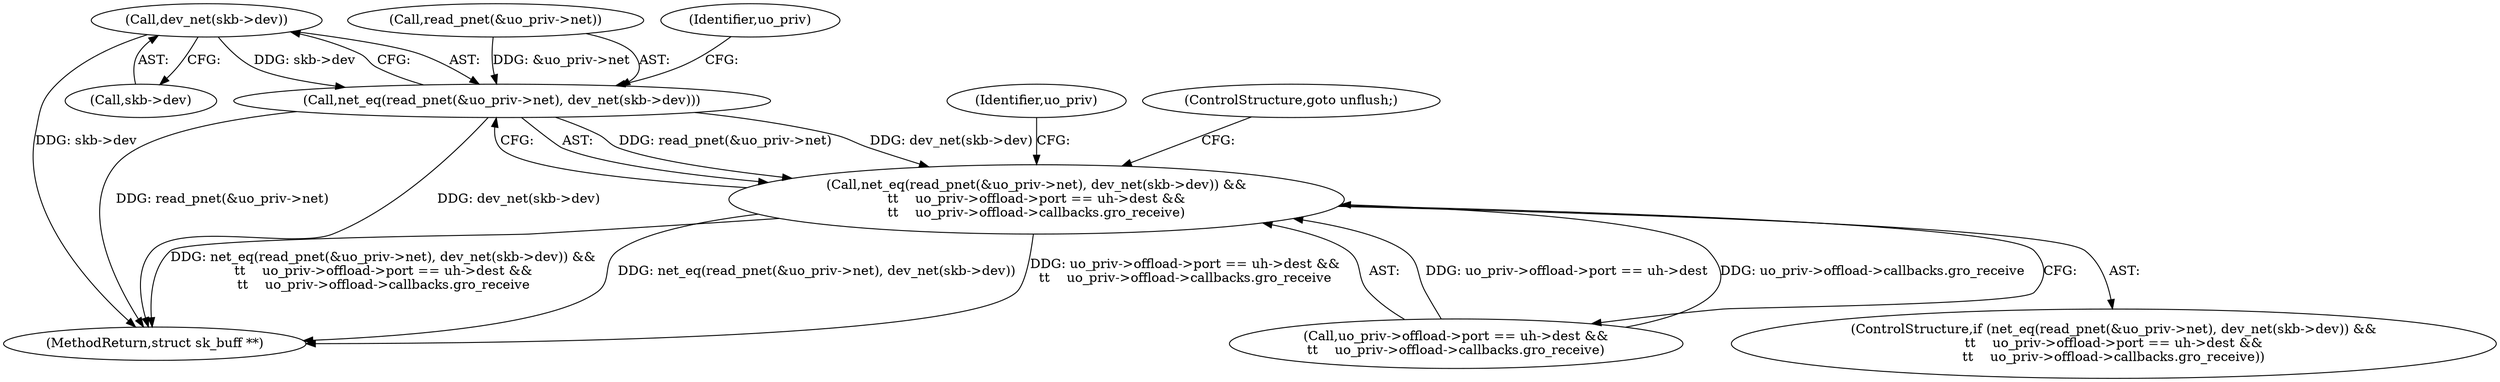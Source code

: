 digraph "0_linux_fac8e0f579695a3ecbc4d3cac369139d7f819971_1@pointer" {
"1000179" [label="(Call,dev_net(skb->dev))"];
"1000173" [label="(Call,net_eq(read_pnet(&uo_priv->net), dev_net(skb->dev)))"];
"1000172" [label="(Call,net_eq(read_pnet(&uo_priv->net), dev_net(skb->dev)) &&\n\t\t    uo_priv->offload->port == uh->dest &&\n\t\t    uo_priv->offload->callbacks.gro_receive)"];
"1000187" [label="(Identifier,uo_priv)"];
"1000180" [label="(Call,skb->dev)"];
"1000306" [label="(MethodReturn,struct sk_buff **)"];
"1000200" [label="(ControlStructure,goto unflush;)"];
"1000171" [label="(ControlStructure,if (net_eq(read_pnet(&uo_priv->net), dev_net(skb->dev)) &&\n\t\t    uo_priv->offload->port == uh->dest &&\n\t\t    uo_priv->offload->callbacks.gro_receive))"];
"1000174" [label="(Call,read_pnet(&uo_priv->net))"];
"1000165" [label="(Identifier,uo_priv)"];
"1000172" [label="(Call,net_eq(read_pnet(&uo_priv->net), dev_net(skb->dev)) &&\n\t\t    uo_priv->offload->port == uh->dest &&\n\t\t    uo_priv->offload->callbacks.gro_receive)"];
"1000183" [label="(Call,uo_priv->offload->port == uh->dest &&\n\t\t    uo_priv->offload->callbacks.gro_receive)"];
"1000179" [label="(Call,dev_net(skb->dev))"];
"1000173" [label="(Call,net_eq(read_pnet(&uo_priv->net), dev_net(skb->dev)))"];
"1000179" -> "1000173"  [label="AST: "];
"1000179" -> "1000180"  [label="CFG: "];
"1000180" -> "1000179"  [label="AST: "];
"1000173" -> "1000179"  [label="CFG: "];
"1000179" -> "1000306"  [label="DDG: skb->dev"];
"1000179" -> "1000173"  [label="DDG: skb->dev"];
"1000173" -> "1000172"  [label="AST: "];
"1000174" -> "1000173"  [label="AST: "];
"1000187" -> "1000173"  [label="CFG: "];
"1000172" -> "1000173"  [label="CFG: "];
"1000173" -> "1000306"  [label="DDG: dev_net(skb->dev)"];
"1000173" -> "1000306"  [label="DDG: read_pnet(&uo_priv->net)"];
"1000173" -> "1000172"  [label="DDG: read_pnet(&uo_priv->net)"];
"1000173" -> "1000172"  [label="DDG: dev_net(skb->dev)"];
"1000174" -> "1000173"  [label="DDG: &uo_priv->net"];
"1000172" -> "1000171"  [label="AST: "];
"1000172" -> "1000183"  [label="CFG: "];
"1000183" -> "1000172"  [label="AST: "];
"1000200" -> "1000172"  [label="CFG: "];
"1000165" -> "1000172"  [label="CFG: "];
"1000172" -> "1000306"  [label="DDG: net_eq(read_pnet(&uo_priv->net), dev_net(skb->dev)) &&\n\t\t    uo_priv->offload->port == uh->dest &&\n\t\t    uo_priv->offload->callbacks.gro_receive"];
"1000172" -> "1000306"  [label="DDG: net_eq(read_pnet(&uo_priv->net), dev_net(skb->dev))"];
"1000172" -> "1000306"  [label="DDG: uo_priv->offload->port == uh->dest &&\n\t\t    uo_priv->offload->callbacks.gro_receive"];
"1000183" -> "1000172"  [label="DDG: uo_priv->offload->port == uh->dest"];
"1000183" -> "1000172"  [label="DDG: uo_priv->offload->callbacks.gro_receive"];
}
